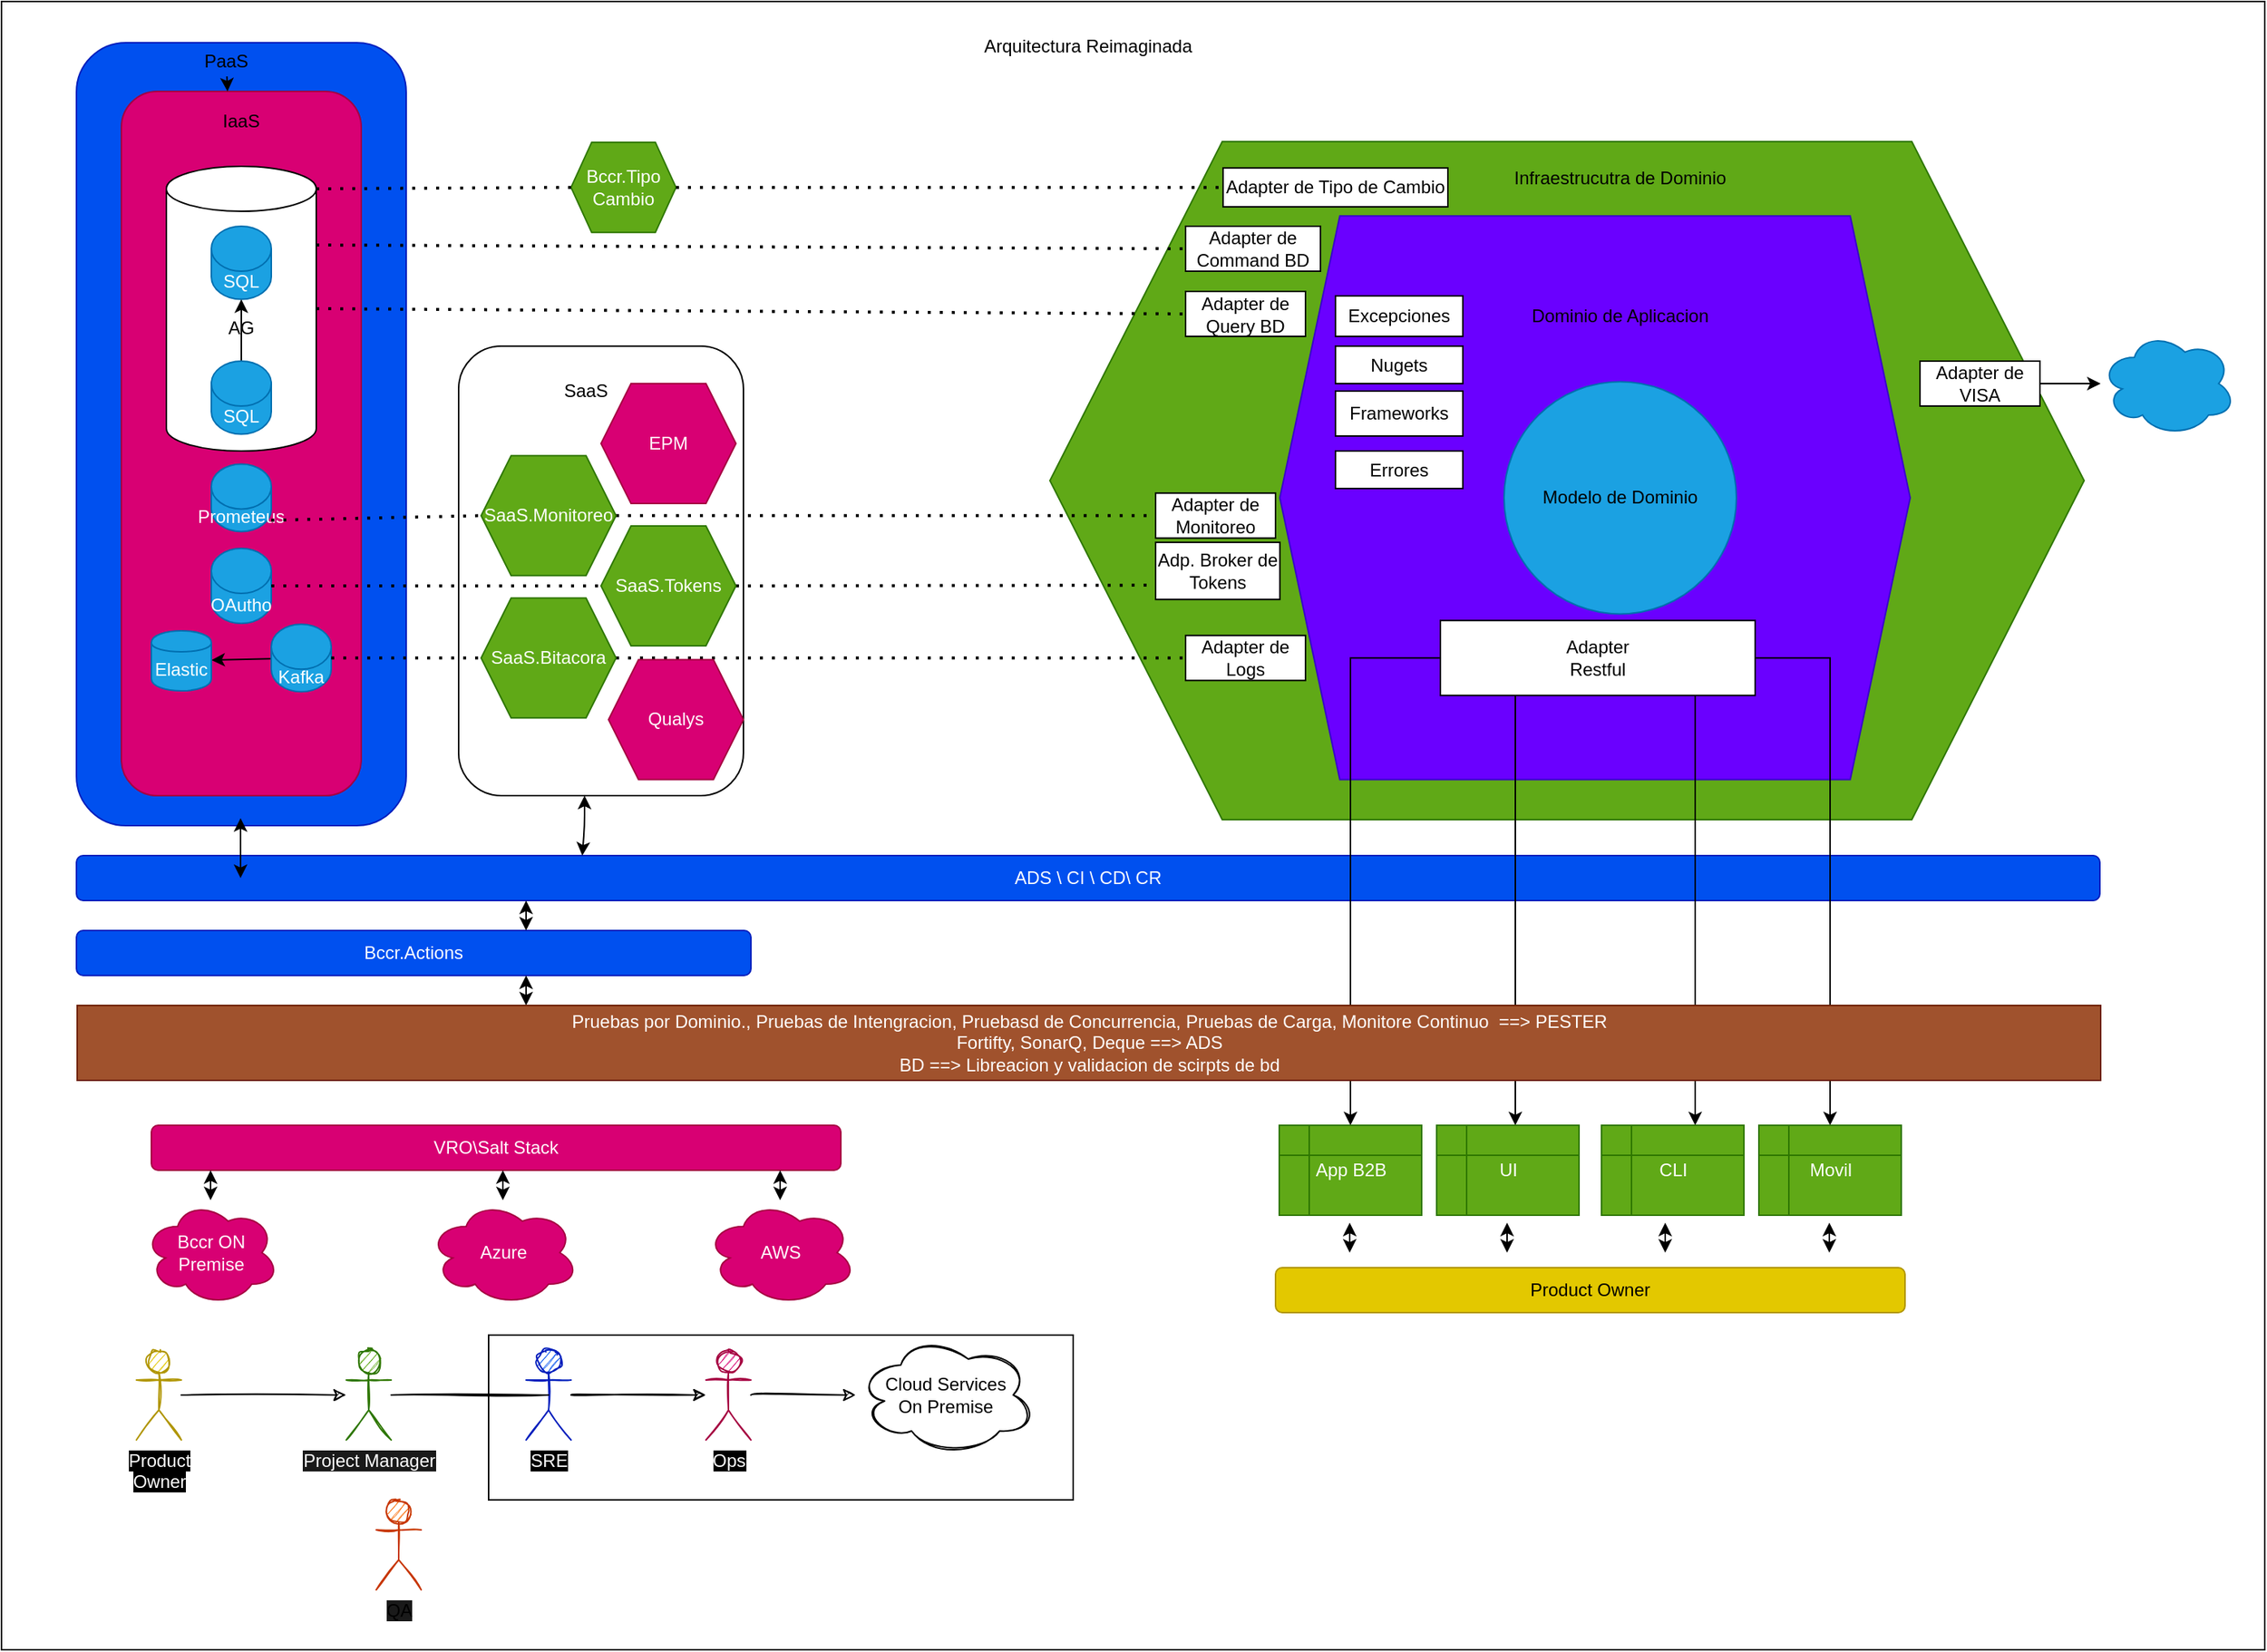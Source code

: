 <mxfile>
    <diagram id="9hY6vZDyAq8Jy-sGhRZF" name="Page-1">
        <mxGraphModel dx="3279" dy="1105" grid="1" gridSize="10" guides="1" tooltips="1" connect="1" arrows="1" fold="1" page="1" pageScale="1" pageWidth="850" pageHeight="1100" math="0" shadow="0">
            <root>
                <mxCell id="0"/>
                <mxCell id="1" parent="0"/>
                <mxCell id="81" value="" style="rounded=0;whiteSpace=wrap;html=1;" parent="1" vertex="1">
                    <mxGeometry x="-850" width="1510" height="1100" as="geometry"/>
                </mxCell>
                <mxCell id="195" value="" style="rounded=0;whiteSpace=wrap;html=1;" parent="1" vertex="1">
                    <mxGeometry x="-525" y="890" width="390" height="110" as="geometry"/>
                </mxCell>
                <mxCell id="125" value="ADS \ CI \ CD\ CR" style="rounded=1;whiteSpace=wrap;html=1;fillColor=#0050ef;strokeColor=#001DBC;fontColor=#ffffff;" parent="1" vertex="1">
                    <mxGeometry x="-800" y="570" width="1350" height="30" as="geometry"/>
                </mxCell>
                <mxCell id="162" value="" style="rounded=1;whiteSpace=wrap;html=1;fillColor=#0050ef;strokeColor=#001DBC;fontColor=#ffffff;" parent="1" vertex="1">
                    <mxGeometry x="-800" y="27.5" width="220" height="522.5" as="geometry"/>
                </mxCell>
                <mxCell id="106" value="" style="rounded=1;whiteSpace=wrap;html=1;fillColor=#d80073;strokeColor=#A50040;fontColor=#ffffff;" parent="1" vertex="1">
                    <mxGeometry x="-770" y="60" width="160" height="470" as="geometry"/>
                </mxCell>
                <mxCell id="7" value="" style="shape=hexagon;perimeter=hexagonPerimeter2;whiteSpace=wrap;html=1;fixedSize=1;size=114.96;rotation=-180;fillColor=#60a917;strokeColor=#2D7600;fontColor=#ffffff;" parent="1" vertex="1">
                    <mxGeometry x="-150.51" y="93.56" width="690.01" height="452.38" as="geometry"/>
                </mxCell>
                <mxCell id="6" value="" style="shape=hexagon;perimeter=hexagonPerimeter2;whiteSpace=wrap;html=1;fixedSize=1;size=40;rotation=-180;fillColor=#6a00ff;strokeColor=#3700CC;fontColor=#ffffff;" parent="1" vertex="1">
                    <mxGeometry x="2.9" y="143.13" width="420.53" height="376.13" as="geometry"/>
                </mxCell>
                <mxCell id="8" value="" style="ellipse;whiteSpace=wrap;html=1;aspect=fixed;fillColor=#1ba1e2;strokeColor=#006EAF;fontColor=#ffffff;" parent="1" vertex="1">
                    <mxGeometry x="152.49" y="253.69" width="155" height="155" as="geometry"/>
                </mxCell>
                <mxCell id="9" value="Dominio de Aplicacion" style="text;html=1;strokeColor=none;fillColor=none;align=center;verticalAlign=middle;whiteSpace=wrap;rounded=0;" parent="1" vertex="1">
                    <mxGeometry x="164.99" y="200" width="130" height="20" as="geometry"/>
                </mxCell>
                <mxCell id="10" value="Infraestrucutra de Dominio" style="text;html=1;strokeColor=none;fillColor=none;align=center;verticalAlign=middle;whiteSpace=wrap;rounded=0;" parent="1" vertex="1">
                    <mxGeometry x="150" y="108.13" width="160" height="20" as="geometry"/>
                </mxCell>
                <mxCell id="12" value="Adapter de Command BD" style="rounded=0;whiteSpace=wrap;html=1;" parent="1" vertex="1">
                    <mxGeometry x="-60" y="150" width="90" height="30" as="geometry"/>
                </mxCell>
                <mxCell id="14" value="Prometeus" style="shape=cylinder3;whiteSpace=wrap;html=1;boundedLbl=1;backgroundOutline=1;size=15;fillColor=#1ba1e2;strokeColor=#006EAF;fontColor=#ffffff;" parent="1" vertex="1">
                    <mxGeometry x="-710" y="308.69" width="40" height="45" as="geometry"/>
                </mxCell>
                <mxCell id="15" value="Adapter de Logs" style="rounded=0;whiteSpace=wrap;html=1;" parent="1" vertex="1">
                    <mxGeometry x="-60" y="423.12" width="80" height="30" as="geometry"/>
                </mxCell>
                <mxCell id="17" value="OAutho" style="shape=cylinder3;whiteSpace=wrap;html=1;boundedLbl=1;backgroundOutline=1;size=15;fillColor=#1ba1e2;strokeColor=#006EAF;fontColor=#ffffff;" parent="1" vertex="1">
                    <mxGeometry x="-710" y="365" width="40" height="50" as="geometry"/>
                </mxCell>
                <mxCell id="19" value="Adapter de Monitoreo" style="rounded=0;whiteSpace=wrap;html=1;" parent="1" vertex="1">
                    <mxGeometry x="-80" y="328.12" width="80" height="30" as="geometry"/>
                </mxCell>
                <mxCell id="76" style="edgeStyle=orthogonalEdgeStyle;rounded=0;orthogonalLoop=1;jettySize=auto;html=1;" parent="1" source="20" target="70" edge="1">
                    <mxGeometry relative="1" as="geometry">
                        <Array as="points">
                            <mxPoint x="280" y="530"/>
                            <mxPoint x="280" y="530"/>
                        </Array>
                    </mxGeometry>
                </mxCell>
                <mxCell id="77" style="edgeStyle=orthogonalEdgeStyle;rounded=0;orthogonalLoop=1;jettySize=auto;html=1;" parent="1" source="20" target="69" edge="1">
                    <mxGeometry relative="1" as="geometry">
                        <Array as="points">
                            <mxPoint x="160" y="560"/>
                            <mxPoint x="160" y="560"/>
                        </Array>
                    </mxGeometry>
                </mxCell>
                <mxCell id="78" style="edgeStyle=orthogonalEdgeStyle;rounded=0;orthogonalLoop=1;jettySize=auto;html=1;entryX=0.5;entryY=0;entryDx=0;entryDy=0;" parent="1" source="20" target="68" edge="1">
                    <mxGeometry relative="1" as="geometry"/>
                </mxCell>
                <mxCell id="20" value="Adapter&lt;br&gt;Restful" style="rounded=0;whiteSpace=wrap;html=1;" parent="1" vertex="1">
                    <mxGeometry x="110" y="413.12" width="210" height="50" as="geometry"/>
                </mxCell>
                <mxCell id="27" value="Adapter de Tipo de Cambio" style="rounded=0;whiteSpace=wrap;html=1;" parent="1" vertex="1">
                    <mxGeometry x="-35" y="111.1" width="150" height="25.93" as="geometry"/>
                </mxCell>
                <mxCell id="57" value="Modelo de Dominio" style="text;html=1;strokeColor=none;fillColor=none;align=center;verticalAlign=middle;whiteSpace=wrap;rounded=0;" parent="1" vertex="1">
                    <mxGeometry x="149.99" y="321.19" width="160" height="20" as="geometry"/>
                </mxCell>
                <mxCell id="68" value="App B2B" style="shape=internalStorage;whiteSpace=wrap;html=1;backgroundOutline=1;fillColor=#60a917;strokeColor=#2D7600;fontColor=#ffffff;" parent="1" vertex="1">
                    <mxGeometry x="2.5" y="750" width="95" height="60" as="geometry"/>
                </mxCell>
                <mxCell id="69" value="UI" style="shape=internalStorage;whiteSpace=wrap;html=1;backgroundOutline=1;fillColor=#60a917;strokeColor=#2D7600;fontColor=#ffffff;" parent="1" vertex="1">
                    <mxGeometry x="107.5" y="750" width="95" height="60" as="geometry"/>
                </mxCell>
                <mxCell id="70" value="CLI" style="shape=internalStorage;whiteSpace=wrap;html=1;backgroundOutline=1;fillColor=#60a917;strokeColor=#2D7600;fontColor=#ffffff;" parent="1" vertex="1">
                    <mxGeometry x="217.5" y="750" width="95" height="60" as="geometry"/>
                </mxCell>
                <mxCell id="79" value="Nugets" style="rounded=0;whiteSpace=wrap;html=1;" parent="1" vertex="1">
                    <mxGeometry x="40" y="230" width="85" height="25" as="geometry"/>
                </mxCell>
                <mxCell id="80" value="Frameworks" style="rounded=0;whiteSpace=wrap;html=1;" parent="1" vertex="1">
                    <mxGeometry x="40" y="260" width="85" height="30" as="geometry"/>
                </mxCell>
                <mxCell id="82" value="Arquitectura Reimaginada" style="text;html=1;strokeColor=none;fillColor=none;align=center;verticalAlign=middle;whiteSpace=wrap;rounded=0;" parent="1" vertex="1">
                    <mxGeometry x="-285" y="20" width="320" height="20" as="geometry"/>
                </mxCell>
                <mxCell id="86" value="Errores" style="rounded=0;whiteSpace=wrap;html=1;" parent="1" vertex="1">
                    <mxGeometry x="40" y="300" width="85" height="25" as="geometry"/>
                </mxCell>
                <mxCell id="87" value="Excepciones" style="rounded=0;whiteSpace=wrap;html=1;" parent="1" vertex="1">
                    <mxGeometry x="40" y="196.5" width="85" height="27" as="geometry"/>
                </mxCell>
                <mxCell id="88" value="Adp. Broker de Tokens" style="rounded=0;whiteSpace=wrap;html=1;" parent="1" vertex="1">
                    <mxGeometry x="-80" y="360.94" width="82.9" height="38.12" as="geometry"/>
                </mxCell>
                <mxCell id="89" value="" style="ellipse;shape=cloud;whiteSpace=wrap;html=1;fillColor=#1ba1e2;strokeColor=#006EAF;fontColor=#ffffff;" parent="1" vertex="1">
                    <mxGeometry x="550.52" y="220" width="90" height="70" as="geometry"/>
                </mxCell>
                <mxCell id="100" value="AG" style="shape=cylinder3;whiteSpace=wrap;html=1;boundedLbl=1;backgroundOutline=1;size=15;" parent="1" vertex="1">
                    <mxGeometry x="-740" y="110" width="100" height="190" as="geometry"/>
                </mxCell>
                <mxCell id="11" value="SQL" style="shape=cylinder3;whiteSpace=wrap;html=1;boundedLbl=1;backgroundOutline=1;size=15;fillColor=#1ba1e2;strokeColor=#006EAF;fontColor=#ffffff;" parent="1" vertex="1">
                    <mxGeometry x="-710" y="150" width="40" height="48.75" as="geometry"/>
                </mxCell>
                <mxCell id="104" value="VRO\Salt Stack" style="rounded=1;whiteSpace=wrap;html=1;fillColor=#d80073;strokeColor=#A50040;fontColor=#ffffff;" parent="1" vertex="1">
                    <mxGeometry x="-750" y="750" width="460" height="30" as="geometry"/>
                </mxCell>
                <mxCell id="107" style="edgeStyle=orthogonalEdgeStyle;rounded=0;orthogonalLoop=1;jettySize=auto;html=1;" parent="1" source="20" target="108" edge="1">
                    <mxGeometry relative="1" as="geometry">
                        <mxPoint x="465" y="405" as="sourcePoint"/>
                    </mxGeometry>
                </mxCell>
                <mxCell id="108" value="Movil" style="shape=internalStorage;whiteSpace=wrap;html=1;backgroundOutline=1;fillColor=#60a917;strokeColor=#2D7600;fontColor=#ffffff;" parent="1" vertex="1">
                    <mxGeometry x="322.5" y="750" width="95" height="60" as="geometry"/>
                </mxCell>
                <mxCell id="111" value="Bccr.Actions" style="rounded=1;whiteSpace=wrap;html=1;fillColor=#0050ef;strokeColor=#001DBC;fontColor=#ffffff;" parent="1" vertex="1">
                    <mxGeometry x="-800" y="620" width="450" height="30" as="geometry"/>
                </mxCell>
                <mxCell id="112" value="AWS" style="ellipse;shape=cloud;whiteSpace=wrap;html=1;fillColor=#d80073;strokeColor=#A50040;fontColor=#ffffff;" parent="1" vertex="1">
                    <mxGeometry x="-380" y="800" width="100" height="70" as="geometry"/>
                </mxCell>
                <mxCell id="113" value="Azure" style="ellipse;shape=cloud;whiteSpace=wrap;html=1;fillColor=#d80073;strokeColor=#A50040;fontColor=#ffffff;" parent="1" vertex="1">
                    <mxGeometry x="-565" y="800" width="100" height="70" as="geometry"/>
                </mxCell>
                <mxCell id="114" value="Bccr ON Premise" style="ellipse;shape=cloud;whiteSpace=wrap;html=1;fillColor=#d80073;strokeColor=#A50040;fontColor=#ffffff;" parent="1" vertex="1">
                    <mxGeometry x="-755" y="800" width="90" height="70" as="geometry"/>
                </mxCell>
                <mxCell id="115" value="IaaS" style="text;html=1;strokeColor=none;fillColor=none;align=center;verticalAlign=middle;whiteSpace=wrap;rounded=0;" parent="1" vertex="1">
                    <mxGeometry x="-710" y="70" width="40" height="20" as="geometry"/>
                </mxCell>
                <mxCell id="200" value="" style="edgeStyle=none;html=1;" parent="1" source="116" target="11" edge="1">
                    <mxGeometry relative="1" as="geometry"/>
                </mxCell>
                <mxCell id="116" value="SQL" style="shape=cylinder3;whiteSpace=wrap;html=1;boundedLbl=1;backgroundOutline=1;size=15;fillColor=#1ba1e2;strokeColor=#006EAF;fontColor=#ffffff;" parent="1" vertex="1">
                    <mxGeometry x="-710" y="240" width="40" height="48.75" as="geometry"/>
                </mxCell>
                <mxCell id="169" value="" style="edgeStyle=none;html=1;" parent="1" source="117" target="168" edge="1">
                    <mxGeometry relative="1" as="geometry"/>
                </mxCell>
                <mxCell id="117" value="Kafka" style="shape=cylinder3;whiteSpace=wrap;html=1;boundedLbl=1;backgroundOutline=1;size=15;fillColor=#1ba1e2;strokeColor=#006EAF;fontColor=#ffffff;" parent="1" vertex="1">
                    <mxGeometry x="-670" y="415.62" width="40" height="45" as="geometry"/>
                </mxCell>
                <mxCell id="119" value="" style="rounded=1;whiteSpace=wrap;html=1;" parent="1" vertex="1">
                    <mxGeometry x="-545" y="230" width="190" height="300" as="geometry"/>
                </mxCell>
                <mxCell id="121" value="SaaS" style="text;html=1;strokeColor=none;fillColor=none;align=center;verticalAlign=middle;whiteSpace=wrap;rounded=0;" parent="1" vertex="1">
                    <mxGeometry x="-480" y="250" width="40" height="20" as="geometry"/>
                </mxCell>
                <mxCell id="131" value="" style="endArrow=none;dashed=1;html=1;dashPattern=1 3;strokeWidth=2;exitX=1;exitY=0;exitDx=0;exitDy=37.5;exitPerimeter=0;entryX=0;entryY=0.5;entryDx=0;entryDy=0;" parent="1" source="14" target="158" edge="1">
                    <mxGeometry width="50" height="50" relative="1" as="geometry">
                        <mxPoint x="-320" y="430" as="sourcePoint"/>
                        <mxPoint x="-545" y="350" as="targetPoint"/>
                    </mxGeometry>
                </mxCell>
                <mxCell id="132" value="" style="endArrow=none;dashed=1;html=1;dashPattern=1 3;strokeWidth=2;exitX=1;exitY=0.5;exitDx=0;exitDy=0;exitPerimeter=0;entryX=0;entryY=0.5;entryDx=0;entryDy=0;" parent="1" source="17" target="159" edge="1">
                    <mxGeometry width="50" height="50" relative="1" as="geometry">
                        <mxPoint x="-320" y="430" as="sourcePoint"/>
                        <mxPoint x="-470" y="410" as="targetPoint"/>
                    </mxGeometry>
                </mxCell>
                <mxCell id="133" value="" style="endArrow=none;dashed=1;html=1;dashPattern=1 3;strokeWidth=2;exitX=1;exitY=0.5;exitDx=0;exitDy=0;exitPerimeter=0;entryX=0;entryY=0.5;entryDx=0;entryDy=0;" parent="1" source="117" target="160" edge="1">
                    <mxGeometry width="50" height="50" relative="1" as="geometry">
                        <mxPoint x="-320" y="430" as="sourcePoint"/>
                        <mxPoint x="-537.5" y="480.31" as="targetPoint"/>
                    </mxGeometry>
                </mxCell>
                <mxCell id="135" value="" style="endArrow=none;dashed=1;html=1;dashPattern=1 3;strokeWidth=2;entryX=0;entryY=0.5;entryDx=0;entryDy=0;exitX=1;exitY=0;exitDx=0;exitDy=52.5;exitPerimeter=0;" parent="1" source="100" target="12" edge="1">
                    <mxGeometry width="50" height="50" relative="1" as="geometry">
                        <mxPoint x="-110" y="440" as="sourcePoint"/>
                        <mxPoint x="-60" y="390" as="targetPoint"/>
                    </mxGeometry>
                </mxCell>
                <mxCell id="136" value="" style="endArrow=none;dashed=1;html=1;dashPattern=1 3;strokeWidth=2;entryX=0;entryY=0.5;entryDx=0;entryDy=0;exitX=1;exitY=0.5;exitDx=0;exitDy=0;exitPerimeter=0;" parent="1" source="100" target="91" edge="1">
                    <mxGeometry width="50" height="50" relative="1" as="geometry">
                        <mxPoint x="-210" y="440" as="sourcePoint"/>
                        <mxPoint x="-160" y="390" as="targetPoint"/>
                    </mxGeometry>
                </mxCell>
                <mxCell id="91" value="Adapter de Query BD" style="rounded=0;whiteSpace=wrap;html=1;" parent="1" vertex="1">
                    <mxGeometry x="-60" y="193.5" width="80" height="30" as="geometry"/>
                </mxCell>
                <mxCell id="138" value="" style="endArrow=none;dashed=1;html=1;dashPattern=1 3;strokeWidth=2;entryX=0;entryY=0.5;entryDx=0;entryDy=0;exitX=1;exitY=0.5;exitDx=0;exitDy=0;" parent="1" source="160" target="15" edge="1">
                    <mxGeometry width="50" height="50" relative="1" as="geometry">
                        <mxPoint x="-512.5" y="480.31" as="sourcePoint"/>
                        <mxPoint x="-160" y="390" as="targetPoint"/>
                    </mxGeometry>
                </mxCell>
                <mxCell id="139" value="" style="endArrow=none;dashed=1;html=1;dashPattern=1 3;strokeWidth=2;entryX=0;entryY=0.5;entryDx=0;entryDy=0;exitX=1;exitY=0.5;exitDx=0;exitDy=0;" parent="1" source="158" target="19" edge="1">
                    <mxGeometry width="50" height="50" relative="1" as="geometry">
                        <mxPoint x="-505" y="350" as="sourcePoint"/>
                        <mxPoint x="-160" y="390" as="targetPoint"/>
                    </mxGeometry>
                </mxCell>
                <mxCell id="140" value="" style="endArrow=none;dashed=1;html=1;dashPattern=1 3;strokeWidth=2;entryX=0;entryY=0.75;entryDx=0;entryDy=0;exitX=1;exitY=0.5;exitDx=0;exitDy=0;" parent="1" source="159" target="88" edge="1">
                    <mxGeometry width="50" height="50" relative="1" as="geometry">
                        <mxPoint x="-430" y="410" as="sourcePoint"/>
                        <mxPoint x="-90" y="390" as="targetPoint"/>
                    </mxGeometry>
                </mxCell>
                <mxCell id="144" value="Bccr.Tipo&lt;br&gt;Cambio" style="shape=hexagon;perimeter=hexagonPerimeter2;whiteSpace=wrap;html=1;fixedSize=1;rotation=0;size=13.75;fillColor=#60a917;strokeColor=#2D7600;fontColor=#ffffff;" parent="1" vertex="1">
                    <mxGeometry x="-470" y="93.95" width="70" height="60.23" as="geometry"/>
                </mxCell>
                <mxCell id="148" value="" style="edgeStyle=none;html=1;" parent="1" source="147" target="89" edge="1">
                    <mxGeometry relative="1" as="geometry"/>
                </mxCell>
                <mxCell id="147" value="Adapter de VISA" style="rounded=0;whiteSpace=wrap;html=1;" parent="1" vertex="1">
                    <mxGeometry x="430" y="240" width="80" height="30" as="geometry"/>
                </mxCell>
                <mxCell id="149" value="" style="endArrow=classic;startArrow=classic;html=1;" parent="1" edge="1">
                    <mxGeometry width="50" height="50" relative="1" as="geometry">
                        <mxPoint x="-500" y="670" as="sourcePoint"/>
                        <mxPoint x="-500" y="650" as="targetPoint"/>
                        <Array as="points">
                            <mxPoint x="-500" y="660"/>
                            <mxPoint x="-500" y="650"/>
                        </Array>
                    </mxGeometry>
                </mxCell>
                <mxCell id="153" value="" style="endArrow=classic;startArrow=classic;html=1;" parent="1" edge="1">
                    <mxGeometry width="50" height="50" relative="1" as="geometry">
                        <mxPoint x="-690.5" y="585" as="sourcePoint"/>
                        <mxPoint x="-690.5" y="545" as="targetPoint"/>
                        <Array as="points">
                            <mxPoint x="-690.5" y="565"/>
                        </Array>
                    </mxGeometry>
                </mxCell>
                <mxCell id="154" value="" style="endArrow=classic;startArrow=classic;html=1;exitX=0.25;exitY=0;exitDx=0;exitDy=0;" parent="1" source="125" edge="1">
                    <mxGeometry width="50" height="50" relative="1" as="geometry">
                        <mxPoint x="-461" y="555" as="sourcePoint"/>
                        <mxPoint x="-461" y="530" as="targetPoint"/>
                        <Array as="points">
                            <mxPoint x="-461" y="550"/>
                        </Array>
                    </mxGeometry>
                </mxCell>
                <mxCell id="155" value="" style="endArrow=none;dashed=1;html=1;dashPattern=1 3;strokeWidth=2;entryX=0;entryY=0.5;entryDx=0;entryDy=0;exitX=1;exitY=0.5;exitDx=0;exitDy=0;" parent="1" source="144" target="27" edge="1">
                    <mxGeometry width="50" height="50" relative="1" as="geometry">
                        <mxPoint x="-170" y="440" as="sourcePoint"/>
                        <mxPoint x="-120" y="390" as="targetPoint"/>
                    </mxGeometry>
                </mxCell>
                <mxCell id="156" value="" style="endArrow=none;dashed=1;html=1;dashPattern=1 3;strokeWidth=2;entryX=0;entryY=0.5;entryDx=0;entryDy=0;exitX=1;exitY=0;exitDx=0;exitDy=15;exitPerimeter=0;" parent="1" source="100" target="144" edge="1">
                    <mxGeometry width="50" height="50" relative="1" as="geometry">
                        <mxPoint x="-170" y="440" as="sourcePoint"/>
                        <mxPoint x="-120" y="390" as="targetPoint"/>
                    </mxGeometry>
                </mxCell>
                <mxCell id="158" value="SaaS.Monitoreo" style="shape=hexagon;perimeter=hexagonPerimeter2;whiteSpace=wrap;html=1;fixedSize=1;fillColor=#60a917;strokeColor=#2D7600;fontColor=#ffffff;" parent="1" vertex="1">
                    <mxGeometry x="-530" y="303.12" width="90" height="80" as="geometry"/>
                </mxCell>
                <mxCell id="159" value="SaaS.Tokens" style="shape=hexagon;perimeter=hexagonPerimeter2;whiteSpace=wrap;html=1;fixedSize=1;fillColor=#60a917;strokeColor=#2D7600;fontColor=#ffffff;" parent="1" vertex="1">
                    <mxGeometry x="-450" y="350" width="90" height="80" as="geometry"/>
                </mxCell>
                <mxCell id="160" value="SaaS.Bitacora" style="shape=hexagon;perimeter=hexagonPerimeter2;whiteSpace=wrap;html=1;fixedSize=1;fillColor=#60a917;strokeColor=#2D7600;fontColor=#ffffff;" parent="1" vertex="1">
                    <mxGeometry x="-530" y="398.12" width="90" height="80" as="geometry"/>
                </mxCell>
                <mxCell id="198" value="" style="edgeStyle=none;html=1;" parent="1" source="163" target="106" edge="1">
                    <mxGeometry relative="1" as="geometry"/>
                </mxCell>
                <mxCell id="163" value="PaaS" style="text;html=1;strokeColor=none;fillColor=none;align=center;verticalAlign=middle;whiteSpace=wrap;rounded=0;" parent="1" vertex="1">
                    <mxGeometry x="-720" y="30" width="40" height="20" as="geometry"/>
                </mxCell>
                <mxCell id="168" value="Elastic" style="shape=cylinder;whiteSpace=wrap;html=1;boundedLbl=1;backgroundOutline=1;fontColor=#ffffff;strokeColor=#006EAF;fillColor=#1ba1e2;" parent="1" vertex="1">
                    <mxGeometry x="-750" y="420" width="40" height="40" as="geometry"/>
                </mxCell>
                <mxCell id="170" value="Qualys" style="shape=hexagon;perimeter=hexagonPerimeter2;whiteSpace=wrap;html=1;fixedSize=1;fillColor=#d80073;strokeColor=#A50040;fontColor=#ffffff;" parent="1" vertex="1">
                    <mxGeometry x="-445" y="439.26" width="90" height="80" as="geometry"/>
                </mxCell>
                <mxCell id="171" value="EPM" style="shape=hexagon;perimeter=hexagonPerimeter2;whiteSpace=wrap;html=1;fixedSize=1;fillColor=#d80073;strokeColor=#A50040;fontColor=#ffffff;" parent="1" vertex="1">
                    <mxGeometry x="-450" y="255" width="90" height="80" as="geometry"/>
                </mxCell>
                <mxCell id="172" value="" style="edgeStyle=orthogonalEdgeStyle;orthogonalLoop=1;jettySize=auto;html=1;sketch=1;curved=1;" parent="1" source="173" target="175" edge="1">
                    <mxGeometry relative="1" as="geometry"/>
                </mxCell>
                <mxCell id="173" value="&lt;span style=&quot;background-color: rgb(0 , 0 , 0)&quot;&gt;&lt;font color=&quot;#ffffff&quot;&gt;Product &lt;br&gt;Owner&lt;/font&gt;&lt;/span&gt;" style="shape=umlActor;verticalLabelPosition=bottom;verticalAlign=top;html=1;outlineConnect=0;fillColor=#e3c800;strokeColor=#B09500;fontColor=#000000;labelBackgroundColor=#ffffff;labelBorderColor=none;sketch=1;rounded=1;" parent="1" vertex="1">
                    <mxGeometry x="-760" y="900" width="30" height="60" as="geometry"/>
                </mxCell>
                <mxCell id="175" value="&lt;span style=&quot;background-color: rgb(26 , 26 , 26)&quot;&gt;Project Manager&lt;/span&gt;" style="shape=umlActor;verticalLabelPosition=bottom;verticalAlign=top;html=1;outlineConnect=0;fillColor=#60a917;strokeColor=#2D7600;fontColor=#ffffff;labelBackgroundColor=#ffffff;sketch=1;rounded=1;" parent="1" vertex="1">
                    <mxGeometry x="-620" y="900" width="30" height="60" as="geometry"/>
                </mxCell>
                <mxCell id="176" value="" style="edgeStyle=orthogonalEdgeStyle;orthogonalLoop=1;jettySize=auto;html=1;sketch=1;curved=1;" parent="1" source="177" target="179" edge="1">
                    <mxGeometry relative="1" as="geometry"/>
                </mxCell>
                <mxCell id="177" value="SRE" style="shape=umlActor;verticalLabelPosition=bottom;verticalAlign=top;html=1;outlineConnect=0;fillColor=#0050ef;strokeColor=#001DBC;labelBackgroundColor=#000000;sketch=1;rounded=1;fontColor=#ffffff;" parent="1" vertex="1">
                    <mxGeometry x="-500" y="900" width="30" height="60" as="geometry"/>
                </mxCell>
                <mxCell id="178" style="edgeStyle=orthogonalEdgeStyle;orthogonalLoop=1;jettySize=auto;html=1;sketch=1;curved=1;" parent="1" source="179" target="180" edge="1">
                    <mxGeometry relative="1" as="geometry"/>
                </mxCell>
                <mxCell id="179" value="Ops" style="shape=umlActor;verticalLabelPosition=bottom;verticalAlign=top;html=1;outlineConnect=0;fillColor=#d80073;strokeColor=#A50040;labelBackgroundColor=#000000;fontColor=#ffffff;sketch=1;rounded=1;" parent="1" vertex="1">
                    <mxGeometry x="-380" y="900" width="30" height="60" as="geometry"/>
                </mxCell>
                <mxCell id="180" value="Cloud Services&lt;br&gt;On Premise" style="ellipse;shape=cloud;whiteSpace=wrap;html=1;sketch=1;rounded=1;" parent="1" vertex="1">
                    <mxGeometry x="-280" y="890" width="120" height="80" as="geometry"/>
                </mxCell>
                <mxCell id="181" value="" style="endArrow=classic;startArrow=classic;html=1;" parent="1" edge="1">
                    <mxGeometry width="50" height="50" relative="1" as="geometry">
                        <mxPoint x="-500" y="620" as="sourcePoint"/>
                        <mxPoint x="-500" y="600" as="targetPoint"/>
                        <Array as="points">
                            <mxPoint x="-500" y="600"/>
                        </Array>
                    </mxGeometry>
                </mxCell>
                <mxCell id="182" value="" style="endArrow=classic;startArrow=classic;html=1;" parent="1" edge="1">
                    <mxGeometry width="50" height="50" relative="1" as="geometry">
                        <mxPoint x="-710.5" y="800" as="sourcePoint"/>
                        <mxPoint x="-710.5" y="780" as="targetPoint"/>
                        <Array as="points">
                            <mxPoint x="-710.5" y="780"/>
                        </Array>
                    </mxGeometry>
                </mxCell>
                <mxCell id="183" value="" style="endArrow=classic;startArrow=classic;html=1;" parent="1" edge="1">
                    <mxGeometry width="50" height="50" relative="1" as="geometry">
                        <mxPoint x="-515.5" y="800" as="sourcePoint"/>
                        <mxPoint x="-515.5" y="780" as="targetPoint"/>
                        <Array as="points">
                            <mxPoint x="-515.5" y="780"/>
                        </Array>
                    </mxGeometry>
                </mxCell>
                <mxCell id="184" value="" style="endArrow=classic;startArrow=classic;html=1;" parent="1" edge="1">
                    <mxGeometry width="50" height="50" relative="1" as="geometry">
                        <mxPoint x="-330.5" y="800" as="sourcePoint"/>
                        <mxPoint x="-330.5" y="780" as="targetPoint"/>
                        <Array as="points">
                            <mxPoint x="-330.5" y="780"/>
                        </Array>
                    </mxGeometry>
                </mxCell>
                <mxCell id="190" value="Product Owner" style="rounded=1;whiteSpace=wrap;html=1;fillColor=#e3c800;strokeColor=#B09500;fontColor=#000000;" parent="1" vertex="1">
                    <mxGeometry y="845" width="420" height="30" as="geometry"/>
                </mxCell>
                <mxCell id="191" value="" style="endArrow=classic;startArrow=classic;html=1;" parent="1" edge="1">
                    <mxGeometry width="50" height="50" relative="1" as="geometry">
                        <mxPoint x="49.5" y="835" as="sourcePoint"/>
                        <mxPoint x="49.5" y="815" as="targetPoint"/>
                        <Array as="points">
                            <mxPoint x="49.5" y="815"/>
                        </Array>
                    </mxGeometry>
                </mxCell>
                <mxCell id="192" value="" style="endArrow=classic;startArrow=classic;html=1;" parent="1" edge="1">
                    <mxGeometry width="50" height="50" relative="1" as="geometry">
                        <mxPoint x="154.5" y="835" as="sourcePoint"/>
                        <mxPoint x="154.5" y="815" as="targetPoint"/>
                        <Array as="points">
                            <mxPoint x="154.5" y="815"/>
                        </Array>
                    </mxGeometry>
                </mxCell>
                <mxCell id="193" value="" style="endArrow=classic;startArrow=classic;html=1;" parent="1" edge="1">
                    <mxGeometry width="50" height="50" relative="1" as="geometry">
                        <mxPoint x="260" y="835" as="sourcePoint"/>
                        <mxPoint x="260" y="815" as="targetPoint"/>
                        <Array as="points">
                            <mxPoint x="260" y="815"/>
                        </Array>
                    </mxGeometry>
                </mxCell>
                <mxCell id="194" value="" style="endArrow=classic;startArrow=classic;html=1;" parent="1" edge="1">
                    <mxGeometry width="50" height="50" relative="1" as="geometry">
                        <mxPoint x="369.5" y="835" as="sourcePoint"/>
                        <mxPoint x="369.5" y="815" as="targetPoint"/>
                        <Array as="points">
                            <mxPoint x="369.5" y="815"/>
                        </Array>
                    </mxGeometry>
                </mxCell>
                <mxCell id="196" value="" style="edgeStyle=orthogonalEdgeStyle;orthogonalLoop=1;jettySize=auto;html=1;sketch=1;curved=1;endArrow=none;" parent="1" source="175" edge="1">
                    <mxGeometry relative="1" as="geometry">
                        <mxPoint x="-590" y="930" as="sourcePoint"/>
                        <mxPoint x="-485" y="930" as="targetPoint"/>
                    </mxGeometry>
                </mxCell>
                <mxCell id="201" value="Pruebas por Dominio., Pruebas de Intengracion, Pruebasd de Concurrencia, Pruebas de Carga, Monitore Continuo&amp;nbsp; ==&amp;gt; PESTER&lt;br&gt;Fortifty, SonarQ, Deque ==&amp;gt; ADS&lt;br&gt;BD ==&amp;gt; Libreacion y validacion de scirpts de bd" style="rounded=0;whiteSpace=wrap;html=1;fillColor=#a0522d;fontColor=#ffffff;strokeColor=#6D1F00;" vertex="1" parent="1">
                    <mxGeometry x="-799.48" y="670" width="1350" height="50" as="geometry"/>
                </mxCell>
                <mxCell id="203" value="&lt;span style=&quot;background-color: rgb(26 , 26 , 26)&quot;&gt;QA&lt;/span&gt;" style="shape=umlActor;verticalLabelPosition=bottom;verticalAlign=top;html=1;outlineConnect=0;fillColor=#fa6800;strokeColor=#C73500;fontColor=#000000;labelBackgroundColor=#ffffff;sketch=1;rounded=1;" vertex="1" parent="1">
                    <mxGeometry x="-600" y="1000" width="30" height="60" as="geometry"/>
                </mxCell>
            </root>
        </mxGraphModel>
    </diagram>
</mxfile>